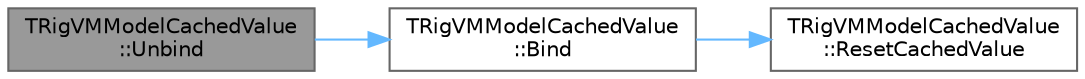 digraph "TRigVMModelCachedValue::Unbind"
{
 // INTERACTIVE_SVG=YES
 // LATEX_PDF_SIZE
  bgcolor="transparent";
  edge [fontname=Helvetica,fontsize=10,labelfontname=Helvetica,labelfontsize=10];
  node [fontname=Helvetica,fontsize=10,shape=box,height=0.2,width=0.4];
  rankdir="LR";
  Node1 [id="Node000001",label="TRigVMModelCachedValue\l::Unbind",height=0.2,width=0.4,color="gray40", fillcolor="grey60", style="filled", fontcolor="black",tooltip=" "];
  Node1 -> Node2 [id="edge1_Node000001_Node000002",color="steelblue1",style="solid",tooltip=" "];
  Node2 [id="Node000002",label="TRigVMModelCachedValue\l::Bind",height=0.2,width=0.4,color="grey40", fillcolor="white", style="filled",URL="$db/d03/classTRigVMModelCachedValue.html#a3c3a180f0ad73deac00f12ca88299ee8",tooltip=" "];
  Node2 -> Node3 [id="edge2_Node000002_Node000003",color="steelblue1",style="solid",tooltip=" "];
  Node3 [id="Node000003",label="TRigVMModelCachedValue\l::ResetCachedValue",height=0.2,width=0.4,color="grey40", fillcolor="white", style="filled",URL="$db/d03/classTRigVMModelCachedValue.html#adba13e3e7958bfb086de904080ce4fcc",tooltip=" "];
}
